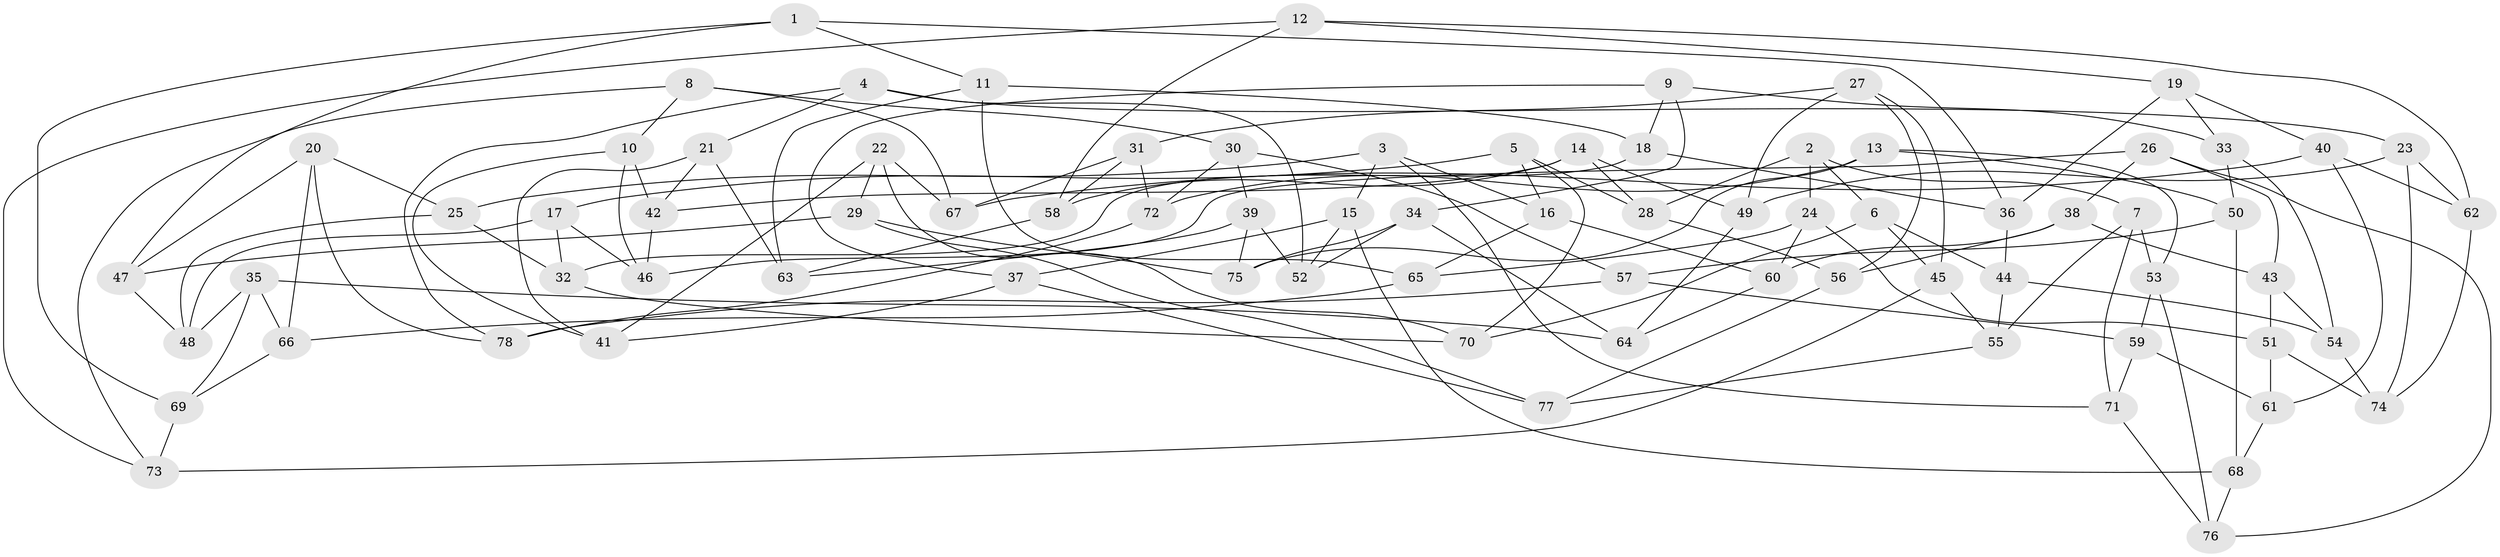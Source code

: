 // coarse degree distribution, {5: 0.07692307692307693, 9: 0.05128205128205128, 6: 0.20512820512820512, 7: 0.07692307692307693, 4: 0.4358974358974359, 12: 0.02564102564102564, 10: 0.05128205128205128, 8: 0.02564102564102564, 3: 0.05128205128205128}
// Generated by graph-tools (version 1.1) at 2025/20/03/04/25 18:20:40]
// undirected, 78 vertices, 156 edges
graph export_dot {
graph [start="1"]
  node [color=gray90,style=filled];
  1;
  2;
  3;
  4;
  5;
  6;
  7;
  8;
  9;
  10;
  11;
  12;
  13;
  14;
  15;
  16;
  17;
  18;
  19;
  20;
  21;
  22;
  23;
  24;
  25;
  26;
  27;
  28;
  29;
  30;
  31;
  32;
  33;
  34;
  35;
  36;
  37;
  38;
  39;
  40;
  41;
  42;
  43;
  44;
  45;
  46;
  47;
  48;
  49;
  50;
  51;
  52;
  53;
  54;
  55;
  56;
  57;
  58;
  59;
  60;
  61;
  62;
  63;
  64;
  65;
  66;
  67;
  68;
  69;
  70;
  71;
  72;
  73;
  74;
  75;
  76;
  77;
  78;
  1 -- 69;
  1 -- 11;
  1 -- 47;
  1 -- 36;
  2 -- 28;
  2 -- 24;
  2 -- 6;
  2 -- 7;
  3 -- 71;
  3 -- 15;
  3 -- 25;
  3 -- 16;
  4 -- 21;
  4 -- 23;
  4 -- 78;
  4 -- 52;
  5 -- 16;
  5 -- 17;
  5 -- 70;
  5 -- 28;
  6 -- 45;
  6 -- 44;
  6 -- 70;
  7 -- 71;
  7 -- 53;
  7 -- 55;
  8 -- 73;
  8 -- 10;
  8 -- 67;
  8 -- 30;
  9 -- 37;
  9 -- 18;
  9 -- 33;
  9 -- 34;
  10 -- 42;
  10 -- 41;
  10 -- 46;
  11 -- 18;
  11 -- 65;
  11 -- 63;
  12 -- 19;
  12 -- 62;
  12 -- 73;
  12 -- 58;
  13 -- 53;
  13 -- 75;
  13 -- 72;
  13 -- 50;
  14 -- 42;
  14 -- 58;
  14 -- 28;
  14 -- 49;
  15 -- 37;
  15 -- 68;
  15 -- 52;
  16 -- 60;
  16 -- 65;
  17 -- 32;
  17 -- 46;
  17 -- 48;
  18 -- 36;
  18 -- 32;
  19 -- 40;
  19 -- 36;
  19 -- 33;
  20 -- 25;
  20 -- 47;
  20 -- 78;
  20 -- 66;
  21 -- 42;
  21 -- 63;
  21 -- 41;
  22 -- 70;
  22 -- 29;
  22 -- 67;
  22 -- 41;
  23 -- 74;
  23 -- 49;
  23 -- 62;
  24 -- 60;
  24 -- 51;
  24 -- 65;
  25 -- 32;
  25 -- 48;
  26 -- 76;
  26 -- 38;
  26 -- 43;
  26 -- 46;
  27 -- 45;
  27 -- 31;
  27 -- 56;
  27 -- 49;
  28 -- 56;
  29 -- 75;
  29 -- 47;
  29 -- 77;
  30 -- 72;
  30 -- 39;
  30 -- 57;
  31 -- 72;
  31 -- 67;
  31 -- 58;
  32 -- 70;
  33 -- 54;
  33 -- 50;
  34 -- 52;
  34 -- 75;
  34 -- 64;
  35 -- 64;
  35 -- 66;
  35 -- 48;
  35 -- 69;
  36 -- 44;
  37 -- 41;
  37 -- 77;
  38 -- 56;
  38 -- 43;
  38 -- 60;
  39 -- 63;
  39 -- 75;
  39 -- 52;
  40 -- 67;
  40 -- 61;
  40 -- 62;
  42 -- 46;
  43 -- 54;
  43 -- 51;
  44 -- 54;
  44 -- 55;
  45 -- 73;
  45 -- 55;
  47 -- 48;
  49 -- 64;
  50 -- 68;
  50 -- 57;
  51 -- 61;
  51 -- 74;
  53 -- 59;
  53 -- 76;
  54 -- 74;
  55 -- 77;
  56 -- 77;
  57 -- 78;
  57 -- 59;
  58 -- 63;
  59 -- 61;
  59 -- 71;
  60 -- 64;
  61 -- 68;
  62 -- 74;
  65 -- 66;
  66 -- 69;
  68 -- 76;
  69 -- 73;
  71 -- 76;
  72 -- 78;
}
